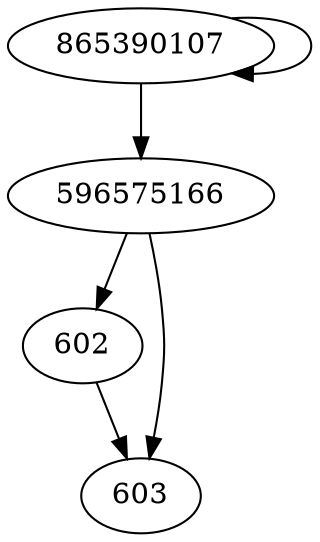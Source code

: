 digraph  {
865390107;
602;
603;
596575166;
865390107 -> 596575166;
865390107 -> 865390107;
602 -> 603;
596575166 -> 602;
596575166 -> 603;
}
